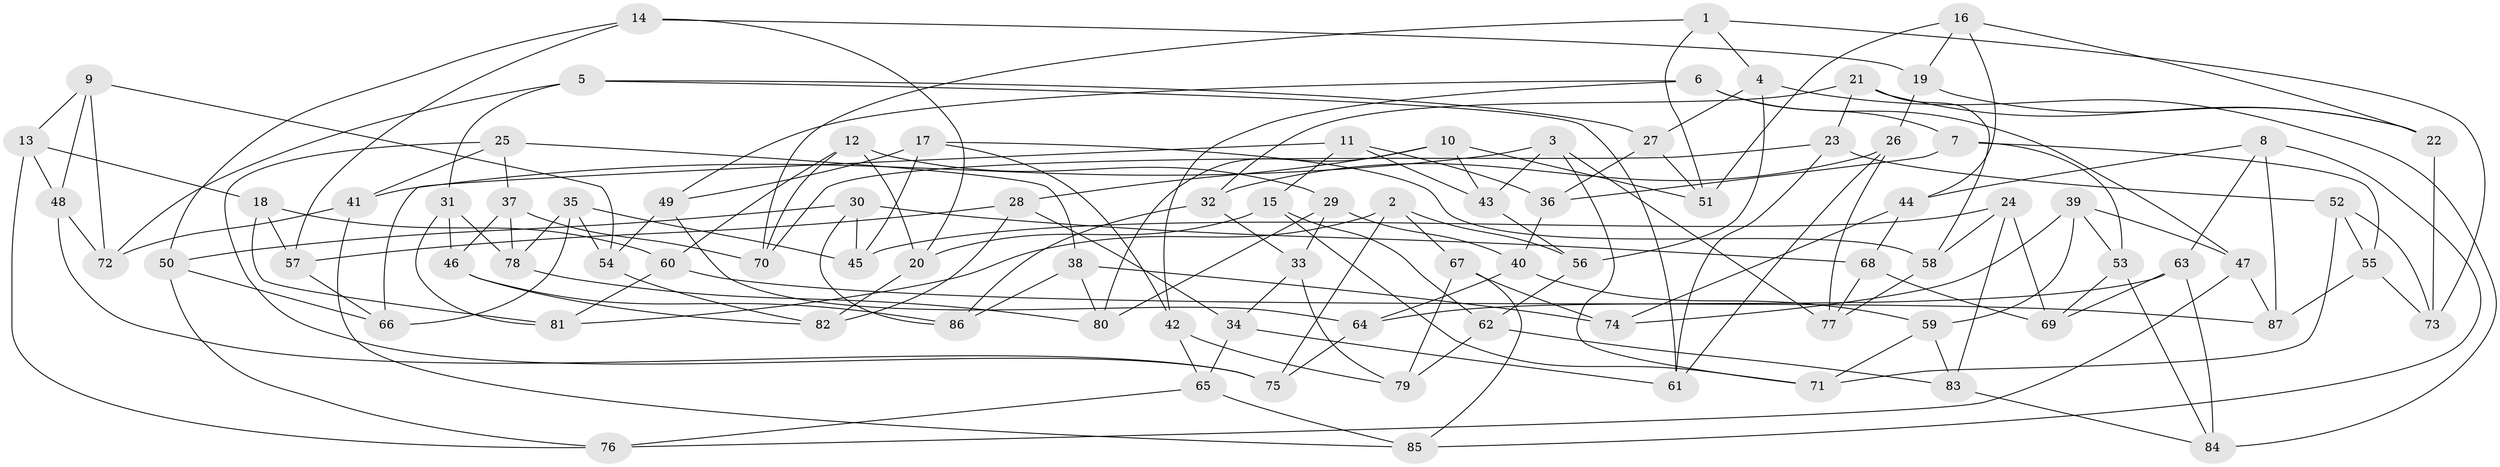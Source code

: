 // Generated by graph-tools (version 1.1) at 2025/56/03/09/25 04:56:19]
// undirected, 87 vertices, 174 edges
graph export_dot {
graph [start="1"]
  node [color=gray90,style=filled];
  1;
  2;
  3;
  4;
  5;
  6;
  7;
  8;
  9;
  10;
  11;
  12;
  13;
  14;
  15;
  16;
  17;
  18;
  19;
  20;
  21;
  22;
  23;
  24;
  25;
  26;
  27;
  28;
  29;
  30;
  31;
  32;
  33;
  34;
  35;
  36;
  37;
  38;
  39;
  40;
  41;
  42;
  43;
  44;
  45;
  46;
  47;
  48;
  49;
  50;
  51;
  52;
  53;
  54;
  55;
  56;
  57;
  58;
  59;
  60;
  61;
  62;
  63;
  64;
  65;
  66;
  67;
  68;
  69;
  70;
  71;
  72;
  73;
  74;
  75;
  76;
  77;
  78;
  79;
  80;
  81;
  82;
  83;
  84;
  85;
  86;
  87;
  1 -- 70;
  1 -- 51;
  1 -- 4;
  1 -- 73;
  2 -- 81;
  2 -- 75;
  2 -- 56;
  2 -- 67;
  3 -- 77;
  3 -- 71;
  3 -- 43;
  3 -- 41;
  4 -- 84;
  4 -- 56;
  4 -- 27;
  5 -- 72;
  5 -- 61;
  5 -- 27;
  5 -- 31;
  6 -- 49;
  6 -- 42;
  6 -- 7;
  6 -- 47;
  7 -- 55;
  7 -- 53;
  7 -- 36;
  8 -- 63;
  8 -- 85;
  8 -- 87;
  8 -- 44;
  9 -- 48;
  9 -- 54;
  9 -- 13;
  9 -- 72;
  10 -- 51;
  10 -- 80;
  10 -- 28;
  10 -- 43;
  11 -- 43;
  11 -- 66;
  11 -- 15;
  11 -- 36;
  12 -- 29;
  12 -- 20;
  12 -- 60;
  12 -- 70;
  13 -- 48;
  13 -- 18;
  13 -- 76;
  14 -- 19;
  14 -- 57;
  14 -- 20;
  14 -- 50;
  15 -- 62;
  15 -- 71;
  15 -- 20;
  16 -- 19;
  16 -- 22;
  16 -- 44;
  16 -- 51;
  17 -- 58;
  17 -- 49;
  17 -- 42;
  17 -- 45;
  18 -- 81;
  18 -- 60;
  18 -- 57;
  19 -- 22;
  19 -- 26;
  20 -- 82;
  21 -- 23;
  21 -- 32;
  21 -- 58;
  21 -- 22;
  22 -- 73;
  23 -- 61;
  23 -- 52;
  23 -- 70;
  24 -- 69;
  24 -- 58;
  24 -- 83;
  24 -- 45;
  25 -- 38;
  25 -- 75;
  25 -- 41;
  25 -- 37;
  26 -- 61;
  26 -- 32;
  26 -- 77;
  27 -- 51;
  27 -- 36;
  28 -- 34;
  28 -- 57;
  28 -- 82;
  29 -- 40;
  29 -- 33;
  29 -- 80;
  30 -- 45;
  30 -- 50;
  30 -- 68;
  30 -- 86;
  31 -- 46;
  31 -- 78;
  31 -- 81;
  32 -- 33;
  32 -- 86;
  33 -- 79;
  33 -- 34;
  34 -- 61;
  34 -- 65;
  35 -- 45;
  35 -- 66;
  35 -- 78;
  35 -- 54;
  36 -- 40;
  37 -- 78;
  37 -- 70;
  37 -- 46;
  38 -- 74;
  38 -- 86;
  38 -- 80;
  39 -- 74;
  39 -- 47;
  39 -- 53;
  39 -- 59;
  40 -- 59;
  40 -- 64;
  41 -- 85;
  41 -- 72;
  42 -- 65;
  42 -- 79;
  43 -- 56;
  44 -- 68;
  44 -- 74;
  46 -- 86;
  46 -- 82;
  47 -- 87;
  47 -- 76;
  48 -- 75;
  48 -- 72;
  49 -- 54;
  49 -- 64;
  50 -- 76;
  50 -- 66;
  52 -- 55;
  52 -- 73;
  52 -- 71;
  53 -- 84;
  53 -- 69;
  54 -- 82;
  55 -- 87;
  55 -- 73;
  56 -- 62;
  57 -- 66;
  58 -- 77;
  59 -- 83;
  59 -- 71;
  60 -- 87;
  60 -- 81;
  62 -- 79;
  62 -- 83;
  63 -- 84;
  63 -- 64;
  63 -- 69;
  64 -- 75;
  65 -- 76;
  65 -- 85;
  67 -- 74;
  67 -- 79;
  67 -- 85;
  68 -- 77;
  68 -- 69;
  78 -- 80;
  83 -- 84;
}
